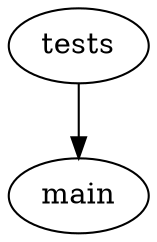 strict digraph  {
main [packages="{'dessinemoi>=23.1.0', 'pinttrs>=23.2.0', 'netcdf4', 'scipy', 'aenum', 'matplotlib>=3.3', 'pint', 'numpy', 'pooch', 'environ-config', 'tqdm', 'click', 'lazy_loader>=0.1', 'shellingham!=1.5.1', 'portion', 'ruamel.yaml', 'typer>=0.9.0', 'xarray>=0.19,!=0.20.*', 'rich', 'attrs>=22.2'}"];
tests [packages="{'pytest', 'pytest-json-report'}"];
tests -> main;
}
